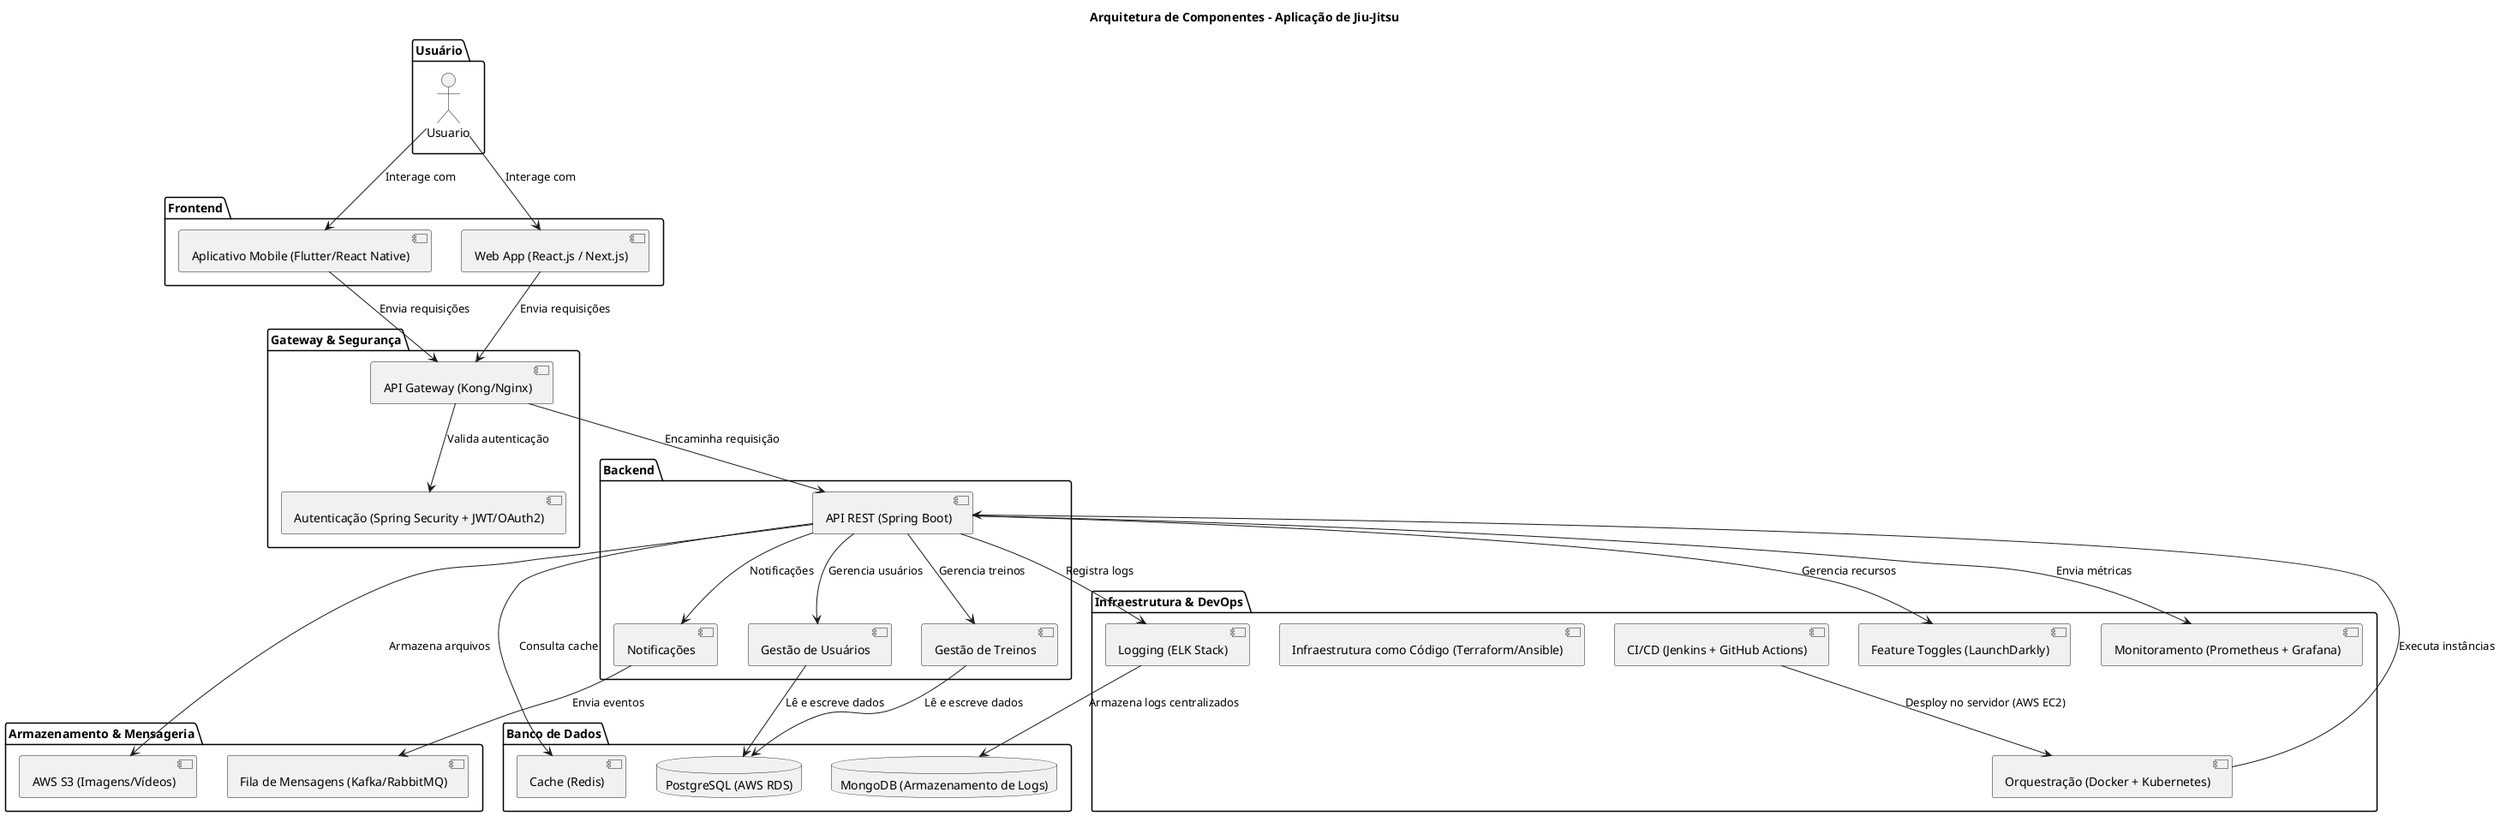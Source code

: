@startuml
title Arquitetura de Componentes - Aplicação de Jiu-Jitsu

package "Usuário" {
    actor Usuario
}

package "Frontend" {
    component "Aplicativo Mobile (Flutter/React Native)" as Mobile
    component "Web App (React.js / Next.js)" as Web
}

package "Gateway & Segurança" {
    component "API Gateway (Kong/Nginx)" as Gateway
    component "Autenticação (Spring Security + JWT/OAuth2)" as Auth
}

package "Backend" {
    component "API REST (Spring Boot)" as API
    component "Gestão de Treinos" as TreinoService
    component "Gestão de Usuários" as UserService
    component "Notificações" as NotificationService
}

package "Banco de Dados" {
    database "PostgreSQL (AWS RDS)" as DB
    database "MongoDB (Armazenamento de Logs)" as MongoDB
    component "Cache (Redis)" as Redis
}

package "Armazenamento & Mensageria" {
    component "AWS S3 (Imagens/Vídeos)" as S3
    component "Fila de Mensagens (Kafka/RabbitMQ)" as MQ
}

package "Infraestrutura & DevOps" {
    component "Orquestração (Docker + Kubernetes)" as K8s
    component "Monitoramento (Prometheus + Grafana)" as Monitoring
    component "Logging (ELK Stack)" as Logs
    component "CI/CD (Jenkins + GitHub Actions)" as CI_CD
    component "Infraestrutura como Código (Terraform/Ansible)" as Terraform
    component "Feature Toggles (LaunchDarkly)" as FeatureToggles
}

Usuario --> Mobile : "Interage com"
Usuario --> Web : "Interage com"

Mobile --> Gateway : "Envia requisições"
Web --> Gateway : "Envia requisições"

Gateway --> Auth : "Valida autenticação"
Gateway --> API : "Encaminha requisição"

API --> TreinoService : "Gerencia treinos"
API --> UserService : "Gerencia usuários"
API --> NotificationService : "Notificações"

TreinoService --> DB : "Lê e escreve dados"
UserService --> DB : "Lê e escreve dados"
API --> Redis : "Consulta cache"

NotificationService --> MQ : "Envia eventos"
API --> S3 : "Armazena arquivos"

CI_CD --> K8s : "Desploy no servidor (AWS EC2)"
K8s --> API : "Executa instâncias"

API --> Monitoring : "Envia métricas"
API --> FeatureToggles : "Gerencia recursos"
API --> Logs : "Registra logs"
Logs --> MongoDB : "Armazena logs centralizados"

@enduml